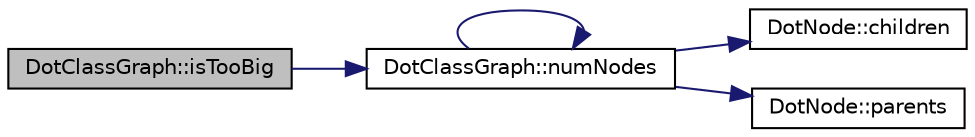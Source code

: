 digraph "DotClassGraph::isTooBig"
{
 // LATEX_PDF_SIZE
  edge [fontname="Helvetica",fontsize="10",labelfontname="Helvetica",labelfontsize="10"];
  node [fontname="Helvetica",fontsize="10",shape=record];
  rankdir="LR";
  Node1 [label="DotClassGraph::isTooBig",height=0.2,width=0.4,color="black", fillcolor="grey75", style="filled", fontcolor="black",tooltip=" "];
  Node1 -> Node2 [color="midnightblue",fontsize="10",style="solid"];
  Node2 [label="DotClassGraph::numNodes",height=0.2,width=0.4,color="black", fillcolor="white", style="filled",URL="$classDotClassGraph.html#a9c54cc089bf43d0acbdeb1e3fb7cd67a",tooltip=" "];
  Node2 -> Node3 [color="midnightblue",fontsize="10",style="solid"];
  Node3 [label="DotNode::children",height=0.2,width=0.4,color="black", fillcolor="white", style="filled",URL="$classDotNode.html#ad8b1f38e1403f73fc4f8745b5fbe00c9",tooltip=" "];
  Node2 -> Node2 [color="midnightblue",fontsize="10",style="solid"];
  Node2 -> Node4 [color="midnightblue",fontsize="10",style="solid"];
  Node4 [label="DotNode::parents",height=0.2,width=0.4,color="black", fillcolor="white", style="filled",URL="$classDotNode.html#aca9b5bf9d87bd3f71d4e7d1e6f8c6239",tooltip=" "];
}
